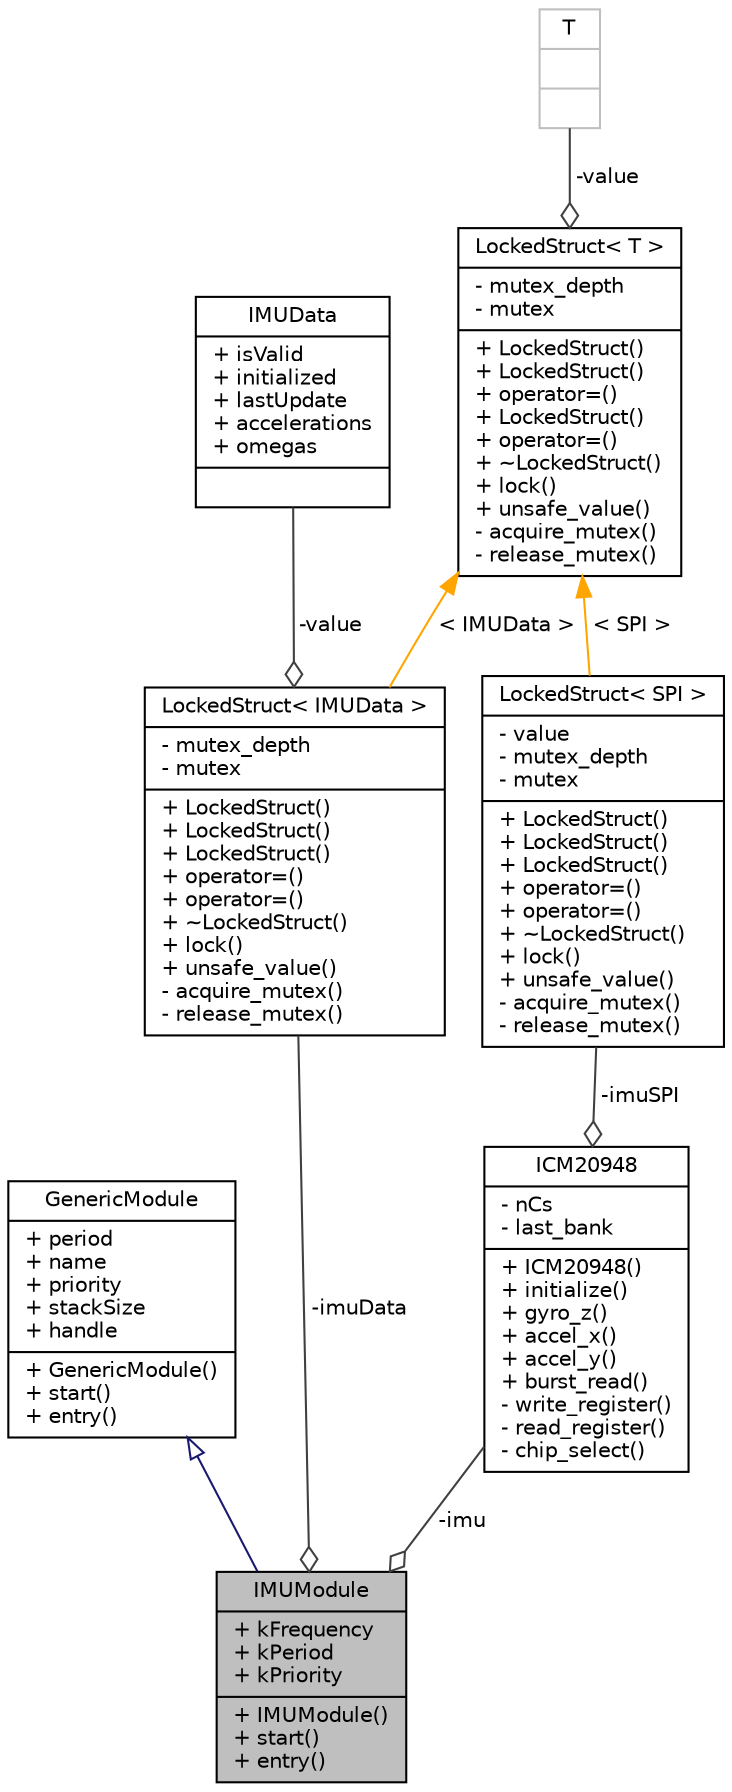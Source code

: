 digraph "IMUModule"
{
  edge [fontname="Helvetica",fontsize="10",labelfontname="Helvetica",labelfontsize="10"];
  node [fontname="Helvetica",fontsize="10",shape=record];
  Node2 [label="{IMUModule\n|+ kFrequency\l+ kPeriod\l+ kPriority\l|+ IMUModule()\l+ start()\l+ entry()\l}",height=0.2,width=0.4,color="black", fillcolor="grey75", style="filled", fontcolor="black"];
  Node3 -> Node2 [dir="back",color="midnightblue",fontsize="10",style="solid",arrowtail="onormal",fontname="Helvetica"];
  Node3 [label="{GenericModule\n|+ period\l+ name\l+ priority\l+ stackSize\l+ handle\l|+ GenericModule()\l+ start()\l+ entry()\l}",height=0.2,width=0.4,color="black", fillcolor="white", style="filled",URL="$class_generic_module.html",tooltip="Interface for all modules, so that they can be ran by the scheduler. "];
  Node4 -> Node2 [color="grey25",fontsize="10",style="solid",label=" -imuData" ,arrowhead="odiamond",fontname="Helvetica"];
  Node4 [label="{LockedStruct\< IMUData \>\n|- mutex_depth\l- mutex\l|+ LockedStruct()\l+ LockedStruct()\l+ LockedStruct()\l+ operator=()\l+ operator=()\l+ ~LockedStruct()\l+ lock()\l+ unsafe_value()\l- acquire_mutex()\l- release_mutex()\l}",height=0.2,width=0.4,color="black", fillcolor="white", style="filled",URL="$struct_locked_struct.html"];
  Node5 -> Node4 [color="grey25",fontsize="10",style="solid",label=" -value" ,arrowhead="odiamond",fontname="Helvetica"];
  Node5 [label="{IMUData\n|+ isValid\l+ initialized\l+ lastUpdate\l+ accelerations\l+ omegas\l|}",height=0.2,width=0.4,color="black", fillcolor="white", style="filled",URL="$struct_i_m_u_data.html",tooltip="Contains linear acceleration and angular velocity readings from IMU. "];
  Node6 -> Node4 [dir="back",color="orange",fontsize="10",style="solid",label=" \< IMUData \>" ,fontname="Helvetica"];
  Node6 [label="{LockedStruct\< T \>\n|- mutex_depth\l- mutex\l|+ LockedStruct()\l+ LockedStruct()\l+ operator=()\l+ LockedStruct()\l+ operator=()\l+ ~LockedStruct()\l+ lock()\l+ unsafe_value()\l- acquire_mutex()\l- release_mutex()\l}",height=0.2,width=0.4,color="black", fillcolor="white", style="filled",URL="$struct_locked_struct.html",tooltip="A locked-struct abstraction. "];
  Node7 -> Node6 [color="grey25",fontsize="10",style="solid",label=" -value" ,arrowhead="odiamond",fontname="Helvetica"];
  Node7 [label="{T\n||}",height=0.2,width=0.4,color="grey75", fillcolor="white", style="filled"];
  Node8 -> Node2 [color="grey25",fontsize="10",style="solid",label=" -imu" ,arrowhead="odiamond",fontname="Helvetica"];
  Node8 [label="{ICM20948\n|- nCs\l- last_bank\l|+ ICM20948()\l+ initialize()\l+ gyro_z()\l+ accel_x()\l+ accel_y()\l+ burst_read()\l- write_register()\l- read_register()\l- chip_select()\l}",height=0.2,width=0.4,color="black", fillcolor="white", style="filled",URL="$class_i_c_m20948.html"];
  Node9 -> Node8 [color="grey25",fontsize="10",style="solid",label=" -imuSPI" ,arrowhead="odiamond",fontname="Helvetica"];
  Node9 [label="{LockedStruct\< SPI \>\n|- value\l- mutex_depth\l- mutex\l|+ LockedStruct()\l+ LockedStruct()\l+ LockedStruct()\l+ operator=()\l+ operator=()\l+ ~LockedStruct()\l+ lock()\l+ unsafe_value()\l- acquire_mutex()\l- release_mutex()\l}",height=0.2,width=0.4,color="black", fillcolor="white", style="filled",URL="$struct_locked_struct.html"];
  Node6 -> Node9 [dir="back",color="orange",fontsize="10",style="solid",label=" \< SPI \>" ,fontname="Helvetica"];
}
